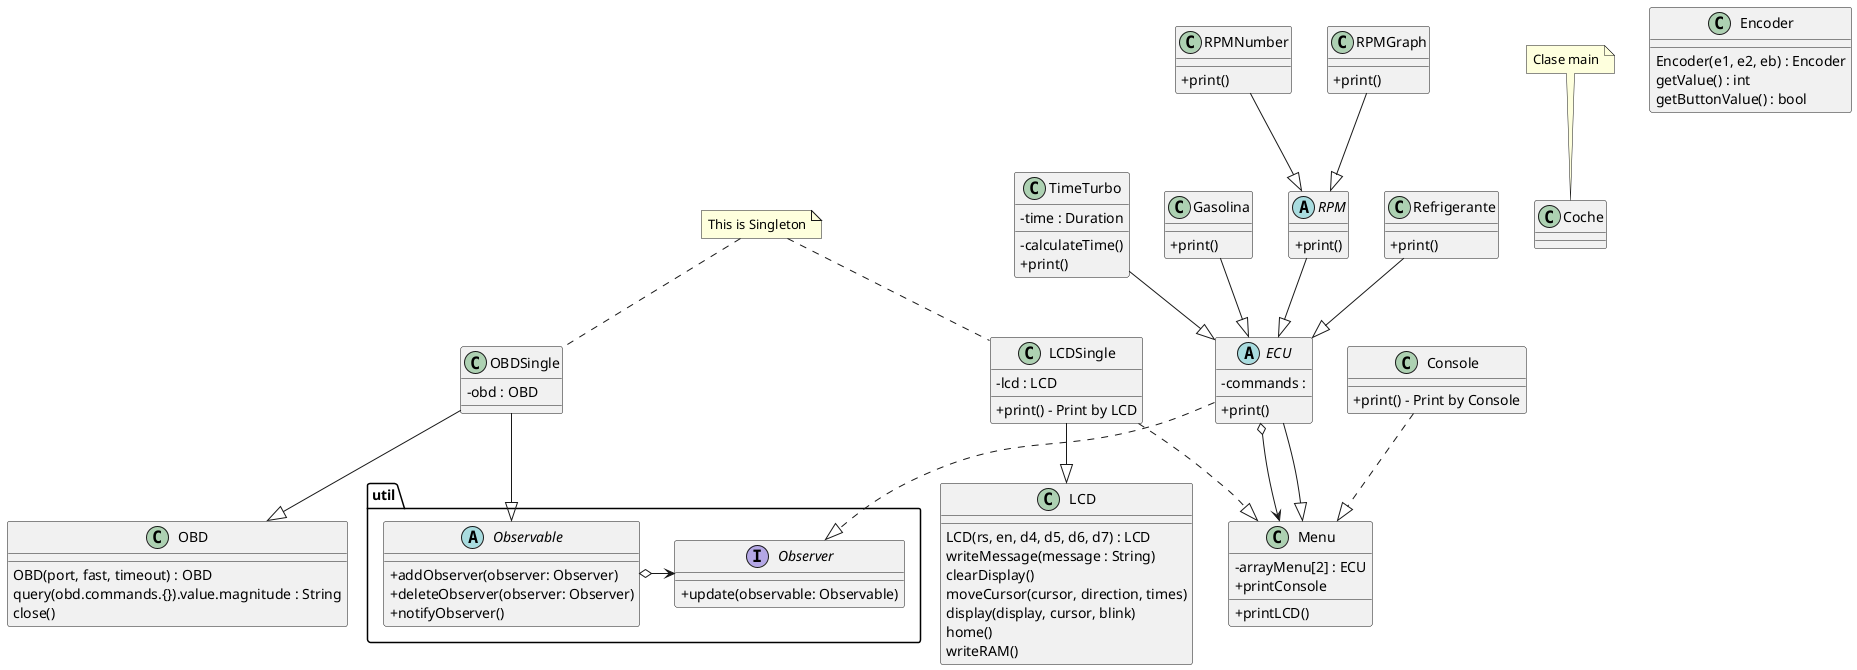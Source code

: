 @startuml

skinparam classAttributeIconSize 0

class Coche {

}

class Encoder {
Encoder(e1, e2, eb) : Encoder
getValue() : int
getButtonValue() : bool
}

package util <<Folder>> {
    interface Observer {
    +update(observable: Observable)
    }
    abstract Observable {
    +addObserver(observer: Observer)
    +deleteObserver(observer: Observer)
    +notifyObserver()
    }
}
Observable o-left-> Observer

class LCD {
LCD(rs, en, d4, d5, d6, d7) : LCD
writeMessage(message : String)
clearDisplay()
moveCursor(cursor, direction, times)
display(display, cursor, blink)
home()
writeRAM()
}

class LCDSingle {
-lcd : LCD
+print() - Print by LCD
}
LCDSingle ..|> Menu
LCDSingle --|> LCD

class Console {
+print() - Print by Console
}
Console ..|> Menu

class OBD {
OBD(port, fast, timeout) : OBD
query(obd.commands.{}).value.magnitude : String
close()
}

class OBDSingle {
-obd : OBD
}
OBDSingle --|> Observable
OBDSingle --|> OBD

abstract ECU {
-commands :

+print()
}
ECU ..|> Observer
ECU o--> Menu
ECU --|> Menu


class TimeTurbo {
-time : Duration
-calculateTime()
+print()
}
TimeTurbo --|> ECU

class Gasolina {

+print()
}
Gasolina --|> ECU

abstract RPM {

+print()
}
RPM --|> ECU

class RPMNumber {

+print()
}
RPMNumber --|> RPM

class RPMGraph {

+print()
}
RPMGraph --|> RPM

class Refrigerante {

+print()
}
Refrigerante --|> ECU

class Menu {
-arrayMenu[2] : ECU
+printLCD()
+printConsole
}

note "Clase main" as Main
Main .. Coche

note "This is Singleton" as Singleton
Singleton .. OBDSingle
Singleton .. LCDSingle












@enduml